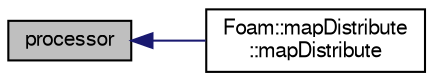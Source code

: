 digraph "processor"
{
  bgcolor="transparent";
  edge [fontname="FreeSans",fontsize="10",labelfontname="FreeSans",labelfontsize="10"];
  node [fontname="FreeSans",fontsize="10",shape=record];
  rankdir="LR";
  Node1 [label="processor",height=0.2,width=0.4,color="black", fillcolor="grey75", style="filled" fontcolor="black"];
  Node1 -> Node2 [dir="back",color="midnightblue",fontsize="10",style="solid",fontname="FreeSans"];
  Node2 [label="Foam::mapDistribute\l::mapDistribute",height=0.2,width=0.4,color="black",URL="$a01363.html#a4af5642c1791f236e1889e416042fb37",tooltip="Construct from list of (possibly remote) untransformed elements. "];
}

